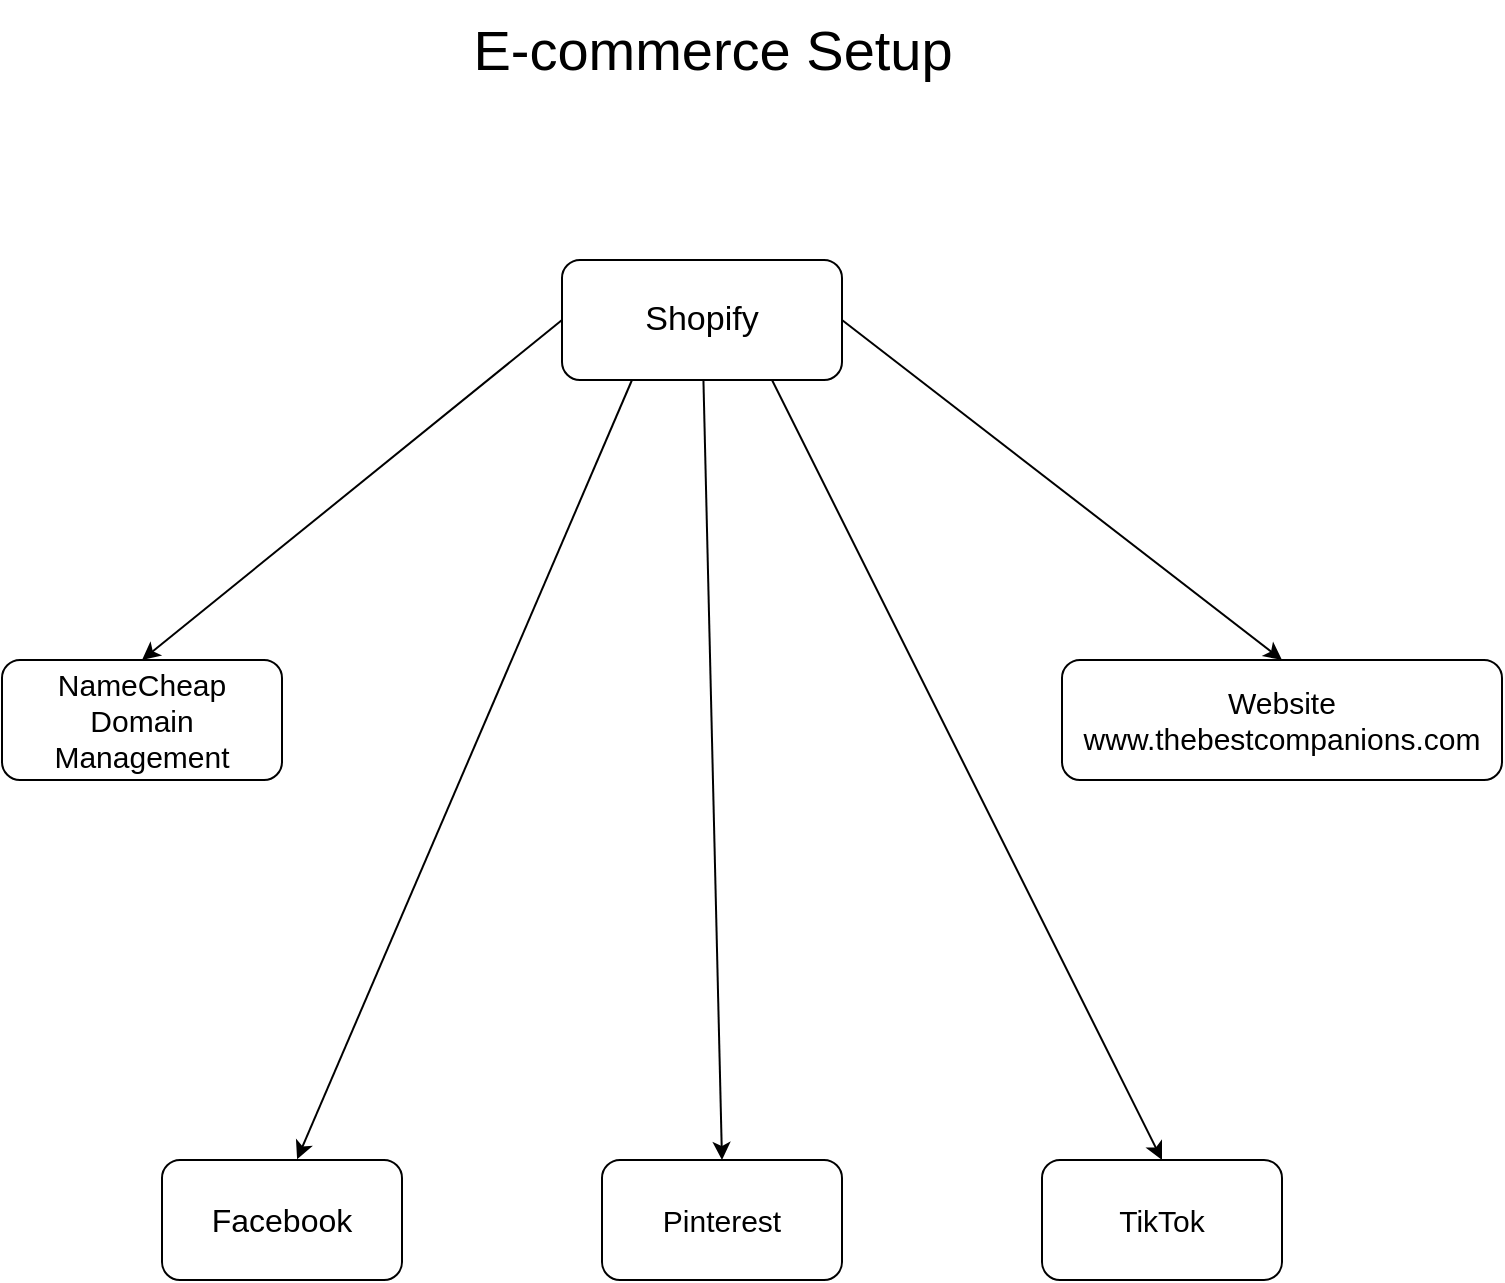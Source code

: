 <mxfile version="24.7.1" type="github">
  <diagram name="Page-1" id="MMWF_ujBPG9AJ4IhkABe">
    <mxGraphModel dx="1562" dy="810" grid="1" gridSize="10" guides="1" tooltips="1" connect="1" arrows="1" fold="1" page="1" pageScale="1" pageWidth="850" pageHeight="1100" math="0" shadow="0">
      <root>
        <mxCell id="0" />
        <mxCell id="1" parent="0" />
        <mxCell id="HPSgCEyUgEdDXWZzF11t-12" value="" style="group" vertex="1" connectable="0" parent="1">
          <mxGeometry x="70" y="200" width="750" height="510" as="geometry" />
        </mxCell>
        <mxCell id="HPSgCEyUgEdDXWZzF11t-7" style="rounded=0;orthogonalLoop=1;jettySize=auto;html=1;entryX=0.5;entryY=0;entryDx=0;entryDy=0;exitX=0;exitY=0.5;exitDx=0;exitDy=0;" edge="1" parent="HPSgCEyUgEdDXWZzF11t-12" source="HPSgCEyUgEdDXWZzF11t-1" target="HPSgCEyUgEdDXWZzF11t-2">
          <mxGeometry relative="1" as="geometry" />
        </mxCell>
        <mxCell id="HPSgCEyUgEdDXWZzF11t-8" style="rounded=0;orthogonalLoop=1;jettySize=auto;html=1;exitX=1;exitY=0.5;exitDx=0;exitDy=0;entryX=0.5;entryY=0;entryDx=0;entryDy=0;" edge="1" parent="HPSgCEyUgEdDXWZzF11t-12" source="HPSgCEyUgEdDXWZzF11t-1" target="HPSgCEyUgEdDXWZzF11t-3">
          <mxGeometry relative="1" as="geometry" />
        </mxCell>
        <mxCell id="HPSgCEyUgEdDXWZzF11t-10" style="edgeStyle=none;rounded=0;orthogonalLoop=1;jettySize=auto;html=1;entryX=0.5;entryY=0;entryDx=0;entryDy=0;" edge="1" parent="HPSgCEyUgEdDXWZzF11t-12" source="HPSgCEyUgEdDXWZzF11t-1" target="HPSgCEyUgEdDXWZzF11t-5">
          <mxGeometry relative="1" as="geometry" />
        </mxCell>
        <mxCell id="HPSgCEyUgEdDXWZzF11t-11" style="edgeStyle=none;rounded=0;orthogonalLoop=1;jettySize=auto;html=1;exitX=0.75;exitY=1;exitDx=0;exitDy=0;entryX=0.5;entryY=0;entryDx=0;entryDy=0;" edge="1" parent="HPSgCEyUgEdDXWZzF11t-12" source="HPSgCEyUgEdDXWZzF11t-1" target="HPSgCEyUgEdDXWZzF11t-6">
          <mxGeometry relative="1" as="geometry" />
        </mxCell>
        <mxCell id="HPSgCEyUgEdDXWZzF11t-1" value="&lt;font style=&quot;font-size: 17px;&quot;&gt;Shopify&lt;/font&gt;" style="rounded=1;whiteSpace=wrap;html=1;" vertex="1" parent="HPSgCEyUgEdDXWZzF11t-12">
          <mxGeometry x="280" width="140" height="60" as="geometry" />
        </mxCell>
        <mxCell id="HPSgCEyUgEdDXWZzF11t-2" value="&lt;font style=&quot;font-size: 15px;&quot;&gt;NameCheap&lt;br&gt;Domain Management&lt;/font&gt;" style="rounded=1;whiteSpace=wrap;html=1;" vertex="1" parent="HPSgCEyUgEdDXWZzF11t-12">
          <mxGeometry y="200" width="140" height="60" as="geometry" />
        </mxCell>
        <mxCell id="HPSgCEyUgEdDXWZzF11t-3" value="&lt;font style=&quot;font-size: 15px;&quot;&gt;Website&lt;br&gt;www.thebestcompanions.com&lt;/font&gt;" style="rounded=1;whiteSpace=wrap;html=1;" vertex="1" parent="HPSgCEyUgEdDXWZzF11t-12">
          <mxGeometry x="530" y="200" width="220" height="60" as="geometry" />
        </mxCell>
        <mxCell id="HPSgCEyUgEdDXWZzF11t-4" value="&lt;font style=&quot;font-size: 16px;&quot;&gt;Facebook&lt;/font&gt;" style="rounded=1;whiteSpace=wrap;html=1;" vertex="1" parent="HPSgCEyUgEdDXWZzF11t-12">
          <mxGeometry x="80" y="450" width="120" height="60" as="geometry" />
        </mxCell>
        <mxCell id="HPSgCEyUgEdDXWZzF11t-5" value="&lt;font style=&quot;font-size: 15px;&quot;&gt;Pinterest&lt;/font&gt;" style="rounded=1;whiteSpace=wrap;html=1;" vertex="1" parent="HPSgCEyUgEdDXWZzF11t-12">
          <mxGeometry x="300" y="450" width="120" height="60" as="geometry" />
        </mxCell>
        <mxCell id="HPSgCEyUgEdDXWZzF11t-6" value="&lt;font style=&quot;font-size: 15px;&quot;&gt;TikTok&lt;/font&gt;" style="rounded=1;whiteSpace=wrap;html=1;" vertex="1" parent="HPSgCEyUgEdDXWZzF11t-12">
          <mxGeometry x="520" y="450" width="120" height="60" as="geometry" />
        </mxCell>
        <mxCell id="HPSgCEyUgEdDXWZzF11t-9" style="rounded=0;orthogonalLoop=1;jettySize=auto;html=1;exitX=0.25;exitY=1;exitDx=0;exitDy=0;entryX=0.563;entryY=-0.007;entryDx=0;entryDy=0;entryPerimeter=0;" edge="1" parent="HPSgCEyUgEdDXWZzF11t-12" source="HPSgCEyUgEdDXWZzF11t-1" target="HPSgCEyUgEdDXWZzF11t-4">
          <mxGeometry relative="1" as="geometry" />
        </mxCell>
        <mxCell id="HPSgCEyUgEdDXWZzF11t-13" value="&lt;font style=&quot;font-size: 28px;&quot;&gt;E-commerce Setup&lt;/font&gt;" style="text;html=1;align=center;verticalAlign=middle;resizable=0;points=[];autosize=1;strokeColor=none;fillColor=none;" vertex="1" parent="1">
          <mxGeometry x="295" y="70" width="260" height="50" as="geometry" />
        </mxCell>
      </root>
    </mxGraphModel>
  </diagram>
</mxfile>
